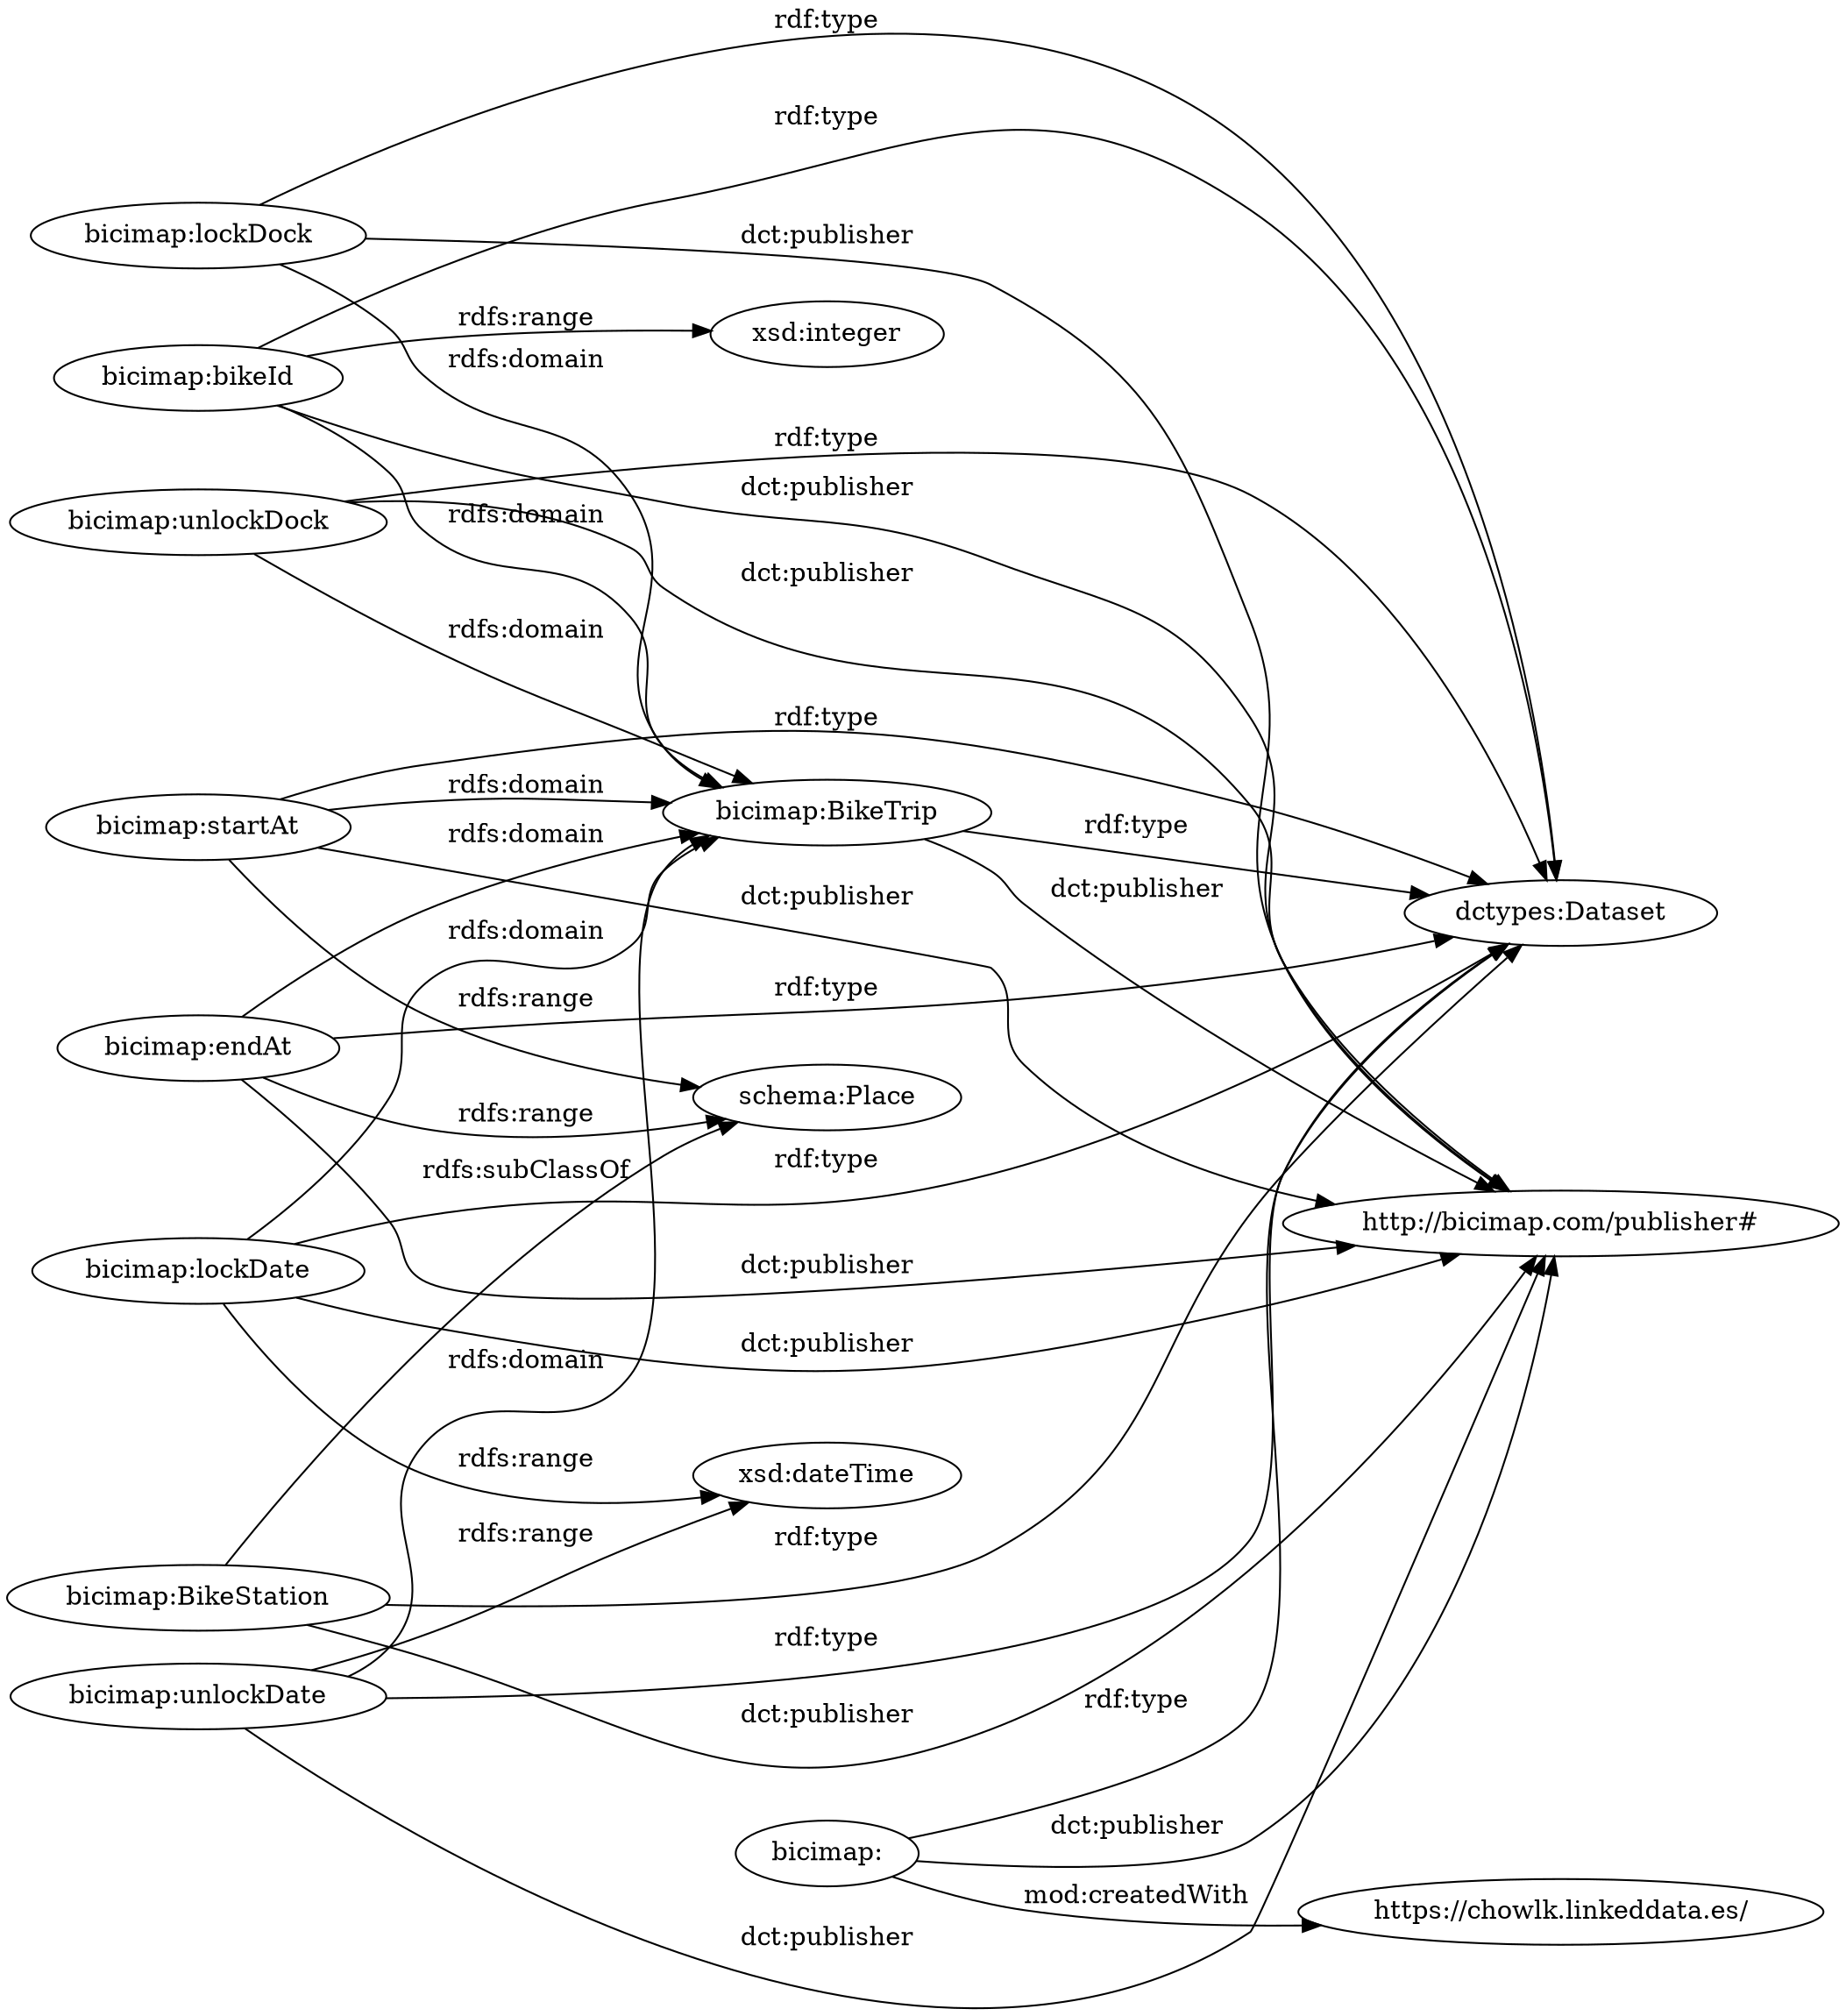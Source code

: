 digraph ar2dtool_diagram { 
rankdir=LR;
size="1501"
	"bicimap:startAt" -> "dctypes:Dataset" [ label = "rdf:type" ];
	"bicimap:startAt" -> "http://bicimap.com/publisher#" [ label = "dct:publisher" ];
	"bicimap:startAt" -> "schema:Place" [ label = "rdfs:range" ];
	"bicimap:startAt" -> "bicimap:BikeTrip" [ label = "rdfs:domain" ];
	"bicimap:lockDock" -> "dctypes:Dataset" [ label = "rdf:type" ];
	"bicimap:lockDock" -> "http://bicimap.com/publisher#" [ label = "dct:publisher" ];
	"bicimap:lockDock" -> "bicimap:BikeTrip" [ label = "rdfs:domain" ];
	"bicimap:bikeId" -> "dctypes:Dataset" [ label = "rdf:type" ];
	"bicimap:bikeId" -> "http://bicimap.com/publisher#" [ label = "dct:publisher" ];
	"bicimap:bikeId" -> "xsd:integer" [ label = "rdfs:range" ];
	"bicimap:bikeId" -> "bicimap:BikeTrip" [ label = "rdfs:domain" ];
	"bicimap:BikeStation" -> "dctypes:Dataset" [ label = "rdf:type" ];
	"bicimap:BikeStation" -> "http://bicimap.com/publisher#" [ label = "dct:publisher" ];
	"bicimap:BikeStation" -> "schema:Place" [ label = "rdfs:subClassOf" ];
	"bicimap:" -> "dctypes:Dataset" [ label = "rdf:type" ];
	"bicimap:" -> "http://bicimap.com/publisher#" [ label = "dct:publisher" ];
	"bicimap:" -> "https://chowlk.linkeddata.es/" [ label = "mod:createdWith" ];
	"bicimap:BikeTrip" -> "dctypes:Dataset" [ label = "rdf:type" ];
	"bicimap:BikeTrip" -> "http://bicimap.com/publisher#" [ label = "dct:publisher" ];
	"bicimap:unlockDate" -> "dctypes:Dataset" [ label = "rdf:type" ];
	"bicimap:unlockDate" -> "http://bicimap.com/publisher#" [ label = "dct:publisher" ];
	"bicimap:unlockDate" -> "xsd:dateTime" [ label = "rdfs:range" ];
	"bicimap:unlockDate" -> "bicimap:BikeTrip" [ label = "rdfs:domain" ];
	"bicimap:unlockDock" -> "dctypes:Dataset" [ label = "rdf:type" ];
	"bicimap:unlockDock" -> "http://bicimap.com/publisher#" [ label = "dct:publisher" ];
	"bicimap:unlockDock" -> "bicimap:BikeTrip" [ label = "rdfs:domain" ];
	"bicimap:endAt" -> "dctypes:Dataset" [ label = "rdf:type" ];
	"bicimap:endAt" -> "http://bicimap.com/publisher#" [ label = "dct:publisher" ];
	"bicimap:endAt" -> "schema:Place" [ label = "rdfs:range" ];
	"bicimap:endAt" -> "bicimap:BikeTrip" [ label = "rdfs:domain" ];
	"bicimap:lockDate" -> "dctypes:Dataset" [ label = "rdf:type" ];
	"bicimap:lockDate" -> "http://bicimap.com/publisher#" [ label = "dct:publisher" ];
	"bicimap:lockDate" -> "xsd:dateTime" [ label = "rdfs:range" ];
	"bicimap:lockDate" -> "bicimap:BikeTrip" [ label = "rdfs:domain" ];

}
